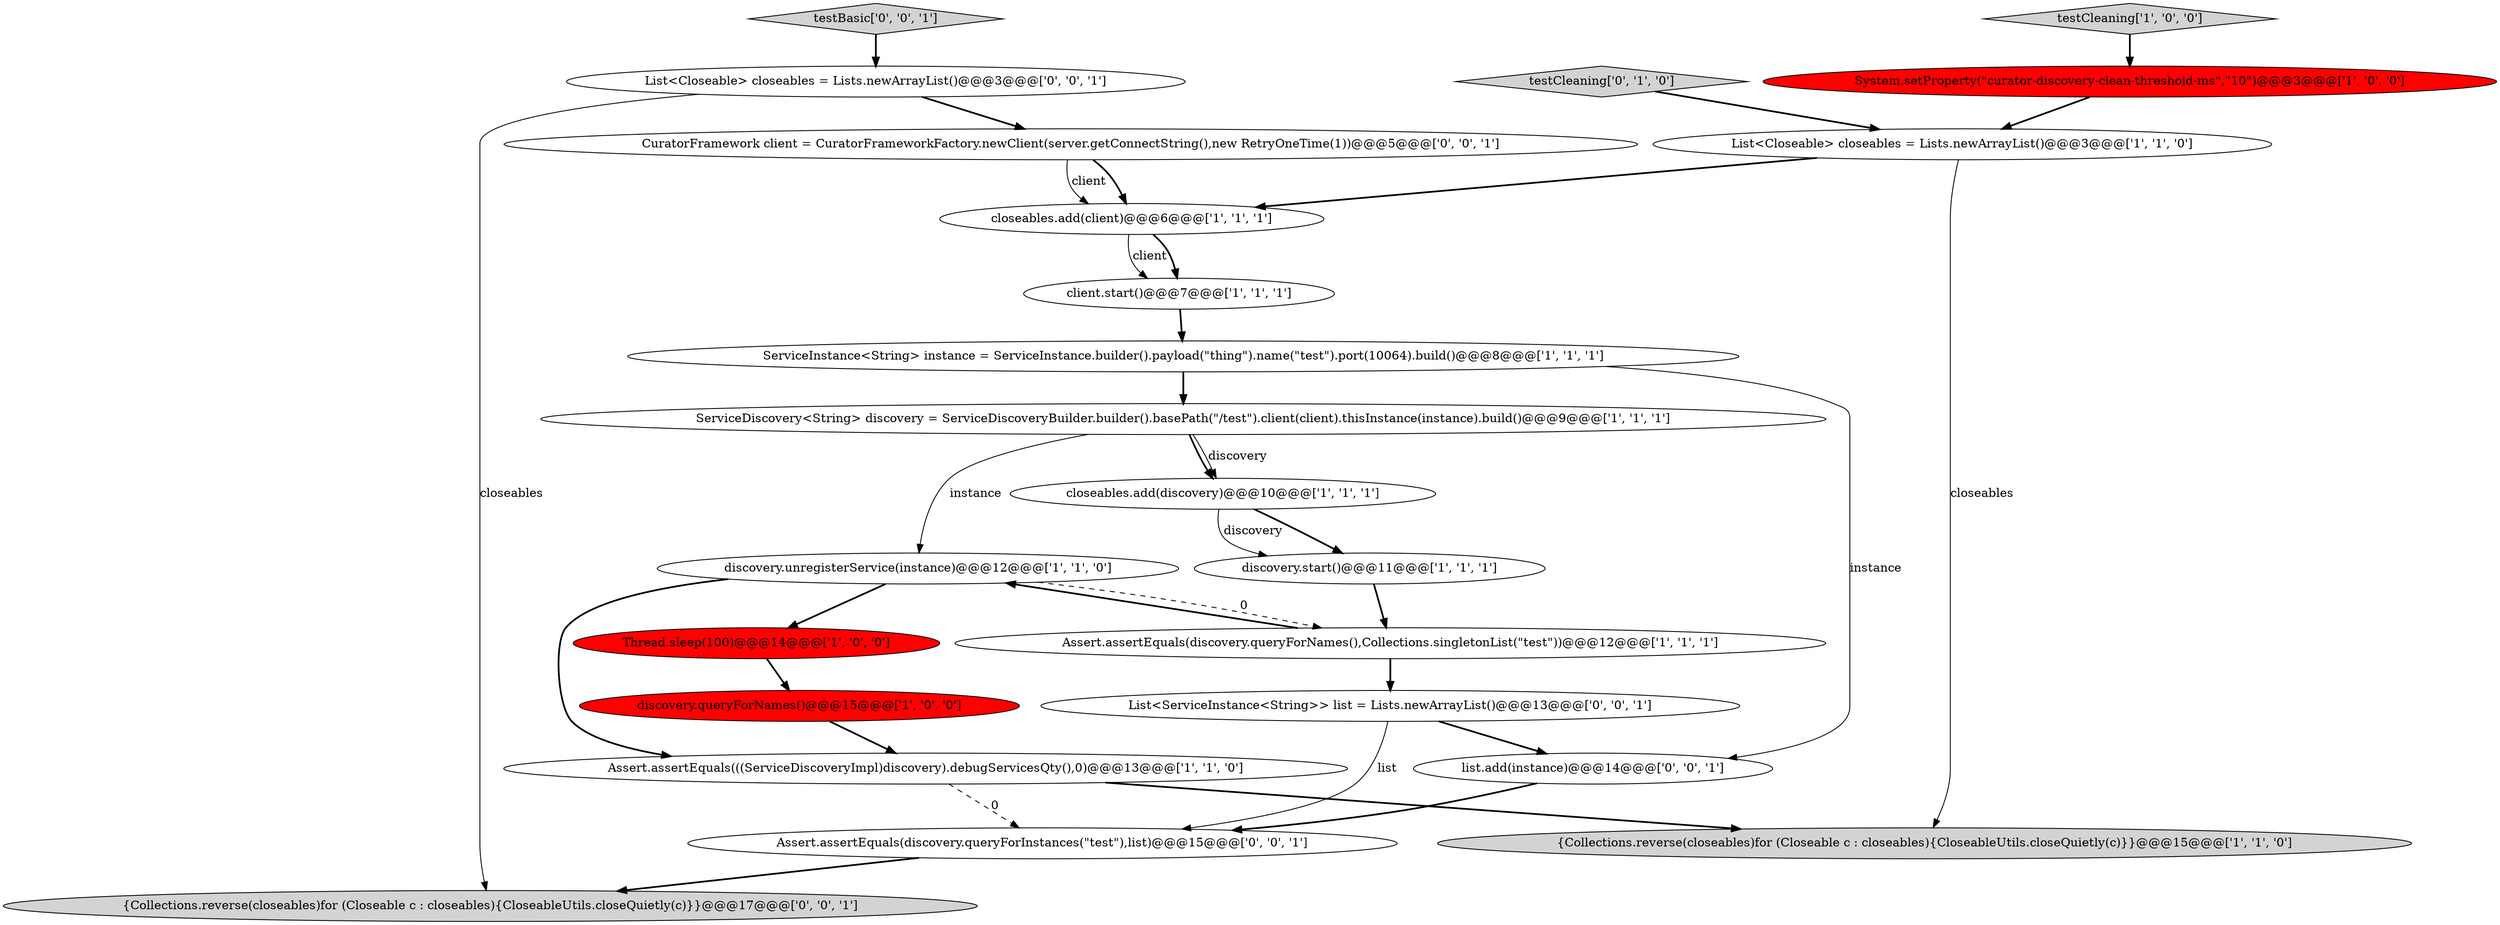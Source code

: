 digraph {
0 [style = filled, label = "Assert.assertEquals(((ServiceDiscoveryImpl)discovery).debugServicesQty(),0)@@@13@@@['1', '1', '0']", fillcolor = white, shape = ellipse image = "AAA0AAABBB1BBB"];
21 [style = filled, label = "CuratorFramework client = CuratorFrameworkFactory.newClient(server.getConnectString(),new RetryOneTime(1))@@@5@@@['0', '0', '1']", fillcolor = white, shape = ellipse image = "AAA0AAABBB3BBB"];
20 [style = filled, label = "List<Closeable> closeables = Lists.newArrayList()@@@3@@@['0', '0', '1']", fillcolor = white, shape = ellipse image = "AAA0AAABBB3BBB"];
15 [style = filled, label = "testCleaning['0', '1', '0']", fillcolor = lightgray, shape = diamond image = "AAA0AAABBB2BBB"];
12 [style = filled, label = "Assert.assertEquals(discovery.queryForNames(),Collections.singletonList(\"test\"))@@@12@@@['1', '1', '1']", fillcolor = white, shape = ellipse image = "AAA0AAABBB1BBB"];
11 [style = filled, label = "ServiceDiscovery<String> discovery = ServiceDiscoveryBuilder.builder().basePath(\"/test\").client(client).thisInstance(instance).build()@@@9@@@['1', '1', '1']", fillcolor = white, shape = ellipse image = "AAA0AAABBB1BBB"];
3 [style = filled, label = "testCleaning['1', '0', '0']", fillcolor = lightgray, shape = diamond image = "AAA0AAABBB1BBB"];
7 [style = filled, label = "discovery.queryForNames()@@@15@@@['1', '0', '0']", fillcolor = red, shape = ellipse image = "AAA1AAABBB1BBB"];
6 [style = filled, label = "discovery.unregisterService(instance)@@@12@@@['1', '1', '0']", fillcolor = white, shape = ellipse image = "AAA0AAABBB1BBB"];
4 [style = filled, label = "closeables.add(discovery)@@@10@@@['1', '1', '1']", fillcolor = white, shape = ellipse image = "AAA0AAABBB1BBB"];
16 [style = filled, label = "list.add(instance)@@@14@@@['0', '0', '1']", fillcolor = white, shape = ellipse image = "AAA0AAABBB3BBB"];
18 [style = filled, label = "Assert.assertEquals(discovery.queryForInstances(\"test\"),list)@@@15@@@['0', '0', '1']", fillcolor = white, shape = ellipse image = "AAA0AAABBB3BBB"];
10 [style = filled, label = "{Collections.reverse(closeables)for (Closeable c : closeables){CloseableUtils.closeQuietly(c)}}@@@15@@@['1', '1', '0']", fillcolor = lightgray, shape = ellipse image = "AAA0AAABBB1BBB"];
22 [style = filled, label = "{Collections.reverse(closeables)for (Closeable c : closeables){CloseableUtils.closeQuietly(c)}}@@@17@@@['0', '0', '1']", fillcolor = lightgray, shape = ellipse image = "AAA0AAABBB3BBB"];
13 [style = filled, label = "discovery.start()@@@11@@@['1', '1', '1']", fillcolor = white, shape = ellipse image = "AAA0AAABBB1BBB"];
8 [style = filled, label = "closeables.add(client)@@@6@@@['1', '1', '1']", fillcolor = white, shape = ellipse image = "AAA0AAABBB1BBB"];
17 [style = filled, label = "testBasic['0', '0', '1']", fillcolor = lightgray, shape = diamond image = "AAA0AAABBB3BBB"];
9 [style = filled, label = "client.start()@@@7@@@['1', '1', '1']", fillcolor = white, shape = ellipse image = "AAA0AAABBB1BBB"];
2 [style = filled, label = "ServiceInstance<String> instance = ServiceInstance.builder().payload(\"thing\").name(\"test\").port(10064).build()@@@8@@@['1', '1', '1']", fillcolor = white, shape = ellipse image = "AAA0AAABBB1BBB"];
14 [style = filled, label = "List<Closeable> closeables = Lists.newArrayList()@@@3@@@['1', '1', '0']", fillcolor = white, shape = ellipse image = "AAA0AAABBB1BBB"];
1 [style = filled, label = "System.setProperty(\"curator-discovery-clean-threshold-ms\",\"10\")@@@3@@@['1', '0', '0']", fillcolor = red, shape = ellipse image = "AAA1AAABBB1BBB"];
5 [style = filled, label = "Thread.sleep(100)@@@14@@@['1', '0', '0']", fillcolor = red, shape = ellipse image = "AAA1AAABBB1BBB"];
19 [style = filled, label = "List<ServiceInstance<String>> list = Lists.newArrayList()@@@13@@@['0', '0', '1']", fillcolor = white, shape = ellipse image = "AAA0AAABBB3BBB"];
11->4 [style = solid, label="discovery"];
16->18 [style = bold, label=""];
2->16 [style = solid, label="instance"];
3->1 [style = bold, label=""];
15->14 [style = bold, label=""];
9->2 [style = bold, label=""];
20->22 [style = solid, label="closeables"];
4->13 [style = bold, label=""];
11->4 [style = bold, label=""];
21->8 [style = bold, label=""];
7->0 [style = bold, label=""];
6->0 [style = bold, label=""];
12->6 [style = bold, label=""];
21->8 [style = solid, label="client"];
19->16 [style = bold, label=""];
6->12 [style = dashed, label="0"];
20->21 [style = bold, label=""];
6->5 [style = bold, label=""];
0->10 [style = bold, label=""];
18->22 [style = bold, label=""];
13->12 [style = bold, label=""];
8->9 [style = solid, label="client"];
4->13 [style = solid, label="discovery"];
8->9 [style = bold, label=""];
0->18 [style = dashed, label="0"];
5->7 [style = bold, label=""];
1->14 [style = bold, label=""];
14->8 [style = bold, label=""];
19->18 [style = solid, label="list"];
12->19 [style = bold, label=""];
2->11 [style = bold, label=""];
11->6 [style = solid, label="instance"];
14->10 [style = solid, label="closeables"];
17->20 [style = bold, label=""];
}
